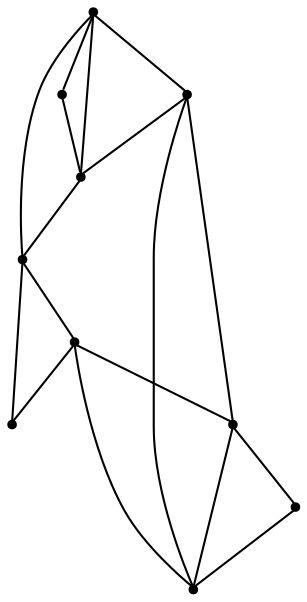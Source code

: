 graph {
  node [shape=point,comment="{\"directed\":false,\"doi\":\"10.1007/978-3-030-04414-5_36\",\"figure\":\"9\"}"]

  v0 [pos="971.8214697349692,1040.5698582407974"]
  v1 [pos="921.8135032279718,1090.577211867139"]
  v2 [pos="946.8174864814705,1015.5661814276266"]
  v3 [pos="971.8214697349692,1090.577211867139"]
  v4 [pos="921.8135032279718,1140.5845654934808"]
  v5 [pos="971.8214697349692,1140.5845654934808"]
  v6 [pos="921.8135032279718,1040.5698582407977"]
  v7 [pos="871.8055367209741,1090.5772118671389"]
  v8 [pos="871.805536720974,1140.5845654934808"]
  v9 [pos="846.8015534674753,1115.5809045772194"]

  v0 -- v1 [id="-1",pos="971.8214697349692,1040.5698582407974 921.8135032279718,1090.577211867139 921.8135032279718,1090.577211867139 921.8135032279718,1090.577211867139"]
  v9 -- v7 [id="-2",pos="846.8015534674753,1115.5809045772194 871.8055367209741,1090.5772118671389 871.8055367209741,1090.5772118671389 871.8055367209741,1090.5772118671389"]
  v8 -- v9 [id="-3",pos="871.805536720974,1140.5845654934808 846.8015534674753,1115.5809045772194 846.8015534674753,1115.5809045772194 846.8015534674753,1115.5809045772194"]
  v8 -- v1 [id="-4",pos="871.805536720974,1140.5845654934808 921.8135032279718,1090.577211867139 921.8135032279718,1090.577211867139 921.8135032279718,1090.577211867139"]
  v7 -- v8 [id="-5",pos="871.8055367209741,1090.5772118671389 871.805536720974,1140.5845654934808 871.805536720974,1140.5845654934808 871.805536720974,1140.5845654934808"]
  v7 -- v4 [id="-6",pos="871.8055367209741,1090.5772118671389 921.8135032279718,1140.5845654934808 921.8135032279718,1140.5845654934808 921.8135032279718,1140.5845654934808"]
  v4 -- v5 [id="-7",pos="921.8135032279718,1140.5845654934808 971.8214697349692,1140.5845654934808 971.8214697349692,1140.5845654934808 971.8214697349692,1140.5845654934808"]
  v4 -- v8 [id="-8",pos="921.8135032279718,1140.5845654934808 871.805536720974,1140.5845654934808 871.805536720974,1140.5845654934808 871.805536720974,1140.5845654934808"]
  v1 -- v6 [id="-9",pos="921.8135032279718,1090.577211867139 921.8135032279718,1040.5698582407977 921.8135032279718,1040.5698582407977 921.8135032279718,1040.5698582407977"]
  v1 -- v7 [id="-10",pos="921.8135032279718,1090.577211867139 871.8055367209741,1090.5772118671389 871.8055367209741,1090.5772118671389 871.8055367209741,1090.5772118671389"]
  v6 -- v3 [id="-11",pos="921.8135032279718,1040.5698582407977 971.8214697349692,1090.577211867139 971.8214697349692,1090.577211867139 971.8214697349692,1090.577211867139"]
  v6 -- v0 [id="-12",pos="921.8135032279718,1040.5698582407977 971.8214697349692,1040.5698582407974 971.8214697349692,1040.5698582407974 971.8214697349692,1040.5698582407974"]
  v2 -- v6 [id="-13",pos="946.8174864814705,1015.5661814276266 921.8135032279718,1040.5698582407977 921.8135032279718,1040.5698582407977 921.8135032279718,1040.5698582407977"]
  v5 -- v3 [id="-14",pos="971.8214697349692,1140.5845654934808 971.8214697349692,1090.577211867139 971.8214697349692,1090.577211867139 971.8214697349692,1090.577211867139"]
  v3 -- v0 [id="-15",pos="971.8214697349692,1090.577211867139 971.8214697349692,1040.5698582407974 971.8214697349692,1040.5698582407974 971.8214697349692,1040.5698582407974"]
  v3 -- v4 [id="-16",pos="971.8214697349692,1090.577211867139 921.8135032279718,1140.5845654934808 921.8135032279718,1140.5845654934808 921.8135032279718,1140.5845654934808"]
  v0 -- v2 [id="-17",pos="971.8214697349692,1040.5698582407974 946.8174864814705,1015.5661814276266 946.8174864814705,1015.5661814276266 946.8174864814705,1015.5661814276266"]
}